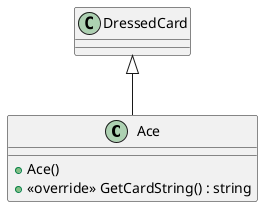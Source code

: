 @startuml Ace
class Ace {
    + Ace()
    + <<override>> GetCardString() : string
}
DressedCard <|-- Ace
@enduml
